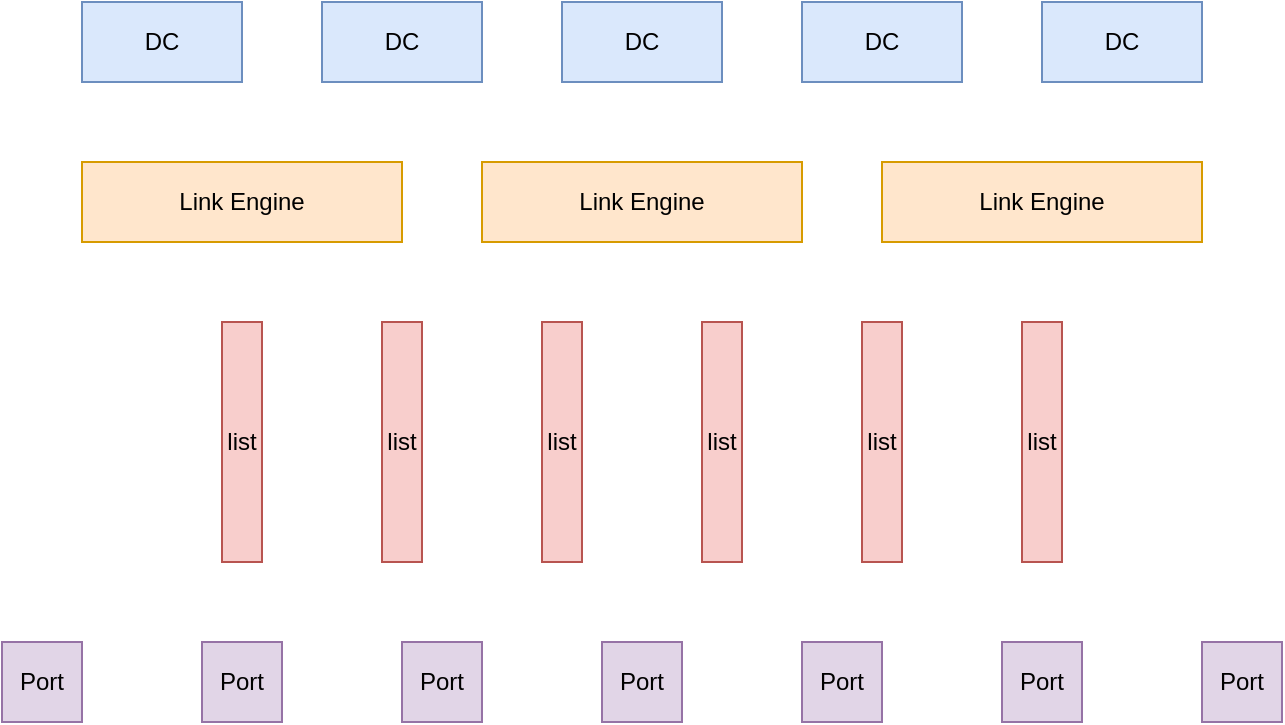 <mxfile version="22.1.18" type="github">
  <diagram name="Page-1" id="5WeUVMn1O78AhRES8oQm">
    <mxGraphModel dx="954" dy="606" grid="1" gridSize="10" guides="1" tooltips="1" connect="1" arrows="1" fold="1" page="1" pageScale="1" pageWidth="850" pageHeight="1100" math="0" shadow="0">
      <root>
        <mxCell id="0" />
        <mxCell id="1" parent="0" />
        <mxCell id="c1TxXu0FMnHBmZKHOQQI-1" value="DC" style="rounded=0;whiteSpace=wrap;html=1;fillColor=#dae8fc;strokeColor=#6c8ebf;" vertex="1" parent="1">
          <mxGeometry x="200" y="80" width="80" height="40" as="geometry" />
        </mxCell>
        <mxCell id="c1TxXu0FMnHBmZKHOQQI-2" value="DC" style="rounded=0;whiteSpace=wrap;html=1;fillColor=#dae8fc;strokeColor=#6c8ebf;" vertex="1" parent="1">
          <mxGeometry x="320" y="80" width="80" height="40" as="geometry" />
        </mxCell>
        <mxCell id="c1TxXu0FMnHBmZKHOQQI-3" value="DC" style="rounded=0;whiteSpace=wrap;html=1;fillColor=#dae8fc;strokeColor=#6c8ebf;" vertex="1" parent="1">
          <mxGeometry x="440" y="80" width="80" height="40" as="geometry" />
        </mxCell>
        <mxCell id="c1TxXu0FMnHBmZKHOQQI-4" value="DC" style="rounded=0;whiteSpace=wrap;html=1;fillColor=#dae8fc;strokeColor=#6c8ebf;" vertex="1" parent="1">
          <mxGeometry x="560" y="80" width="80" height="40" as="geometry" />
        </mxCell>
        <mxCell id="c1TxXu0FMnHBmZKHOQQI-5" value="Link Engine" style="rounded=0;whiteSpace=wrap;html=1;fillColor=#ffe6cc;strokeColor=#d79b00;" vertex="1" parent="1">
          <mxGeometry x="200" y="160" width="160" height="40" as="geometry" />
        </mxCell>
        <mxCell id="c1TxXu0FMnHBmZKHOQQI-6" value="Link Engine" style="rounded=0;whiteSpace=wrap;html=1;fillColor=#ffe6cc;strokeColor=#d79b00;" vertex="1" parent="1">
          <mxGeometry x="400" y="160" width="160" height="40" as="geometry" />
        </mxCell>
        <mxCell id="c1TxXu0FMnHBmZKHOQQI-7" value="Link Engine" style="rounded=0;whiteSpace=wrap;html=1;fillColor=#ffe6cc;strokeColor=#d79b00;" vertex="1" parent="1">
          <mxGeometry x="600" y="160" width="160" height="40" as="geometry" />
        </mxCell>
        <mxCell id="c1TxXu0FMnHBmZKHOQQI-8" value="DC" style="rounded=0;whiteSpace=wrap;html=1;fillColor=#dae8fc;strokeColor=#6c8ebf;" vertex="1" parent="1">
          <mxGeometry x="680" y="80" width="80" height="40" as="geometry" />
        </mxCell>
        <mxCell id="c1TxXu0FMnHBmZKHOQQI-9" value="list" style="rounded=0;whiteSpace=wrap;html=1;fillColor=#f8cecc;strokeColor=#b85450;" vertex="1" parent="1">
          <mxGeometry x="350" y="240" width="20" height="120" as="geometry" />
        </mxCell>
        <mxCell id="c1TxXu0FMnHBmZKHOQQI-10" value="list" style="rounded=0;whiteSpace=wrap;html=1;fillColor=#f8cecc;strokeColor=#b85450;" vertex="1" parent="1">
          <mxGeometry x="430" y="240" width="20" height="120" as="geometry" />
        </mxCell>
        <mxCell id="c1TxXu0FMnHBmZKHOQQI-11" value="list" style="rounded=0;whiteSpace=wrap;html=1;fillColor=#f8cecc;strokeColor=#b85450;" vertex="1" parent="1">
          <mxGeometry x="510" y="240" width="20" height="120" as="geometry" />
        </mxCell>
        <mxCell id="c1TxXu0FMnHBmZKHOQQI-12" value="list" style="rounded=0;whiteSpace=wrap;html=1;fillColor=#f8cecc;strokeColor=#b85450;" vertex="1" parent="1">
          <mxGeometry x="590" y="240" width="20" height="120" as="geometry" />
        </mxCell>
        <mxCell id="c1TxXu0FMnHBmZKHOQQI-13" value="list" style="rounded=0;whiteSpace=wrap;html=1;fillColor=#f8cecc;strokeColor=#b85450;" vertex="1" parent="1">
          <mxGeometry x="670" y="240" width="20" height="120" as="geometry" />
        </mxCell>
        <mxCell id="c1TxXu0FMnHBmZKHOQQI-14" value="Port" style="rounded=0;whiteSpace=wrap;html=1;fillColor=#e1d5e7;strokeColor=#9673a6;" vertex="1" parent="1">
          <mxGeometry x="260" y="400" width="40" height="40" as="geometry" />
        </mxCell>
        <mxCell id="c1TxXu0FMnHBmZKHOQQI-15" value="Port" style="rounded=0;whiteSpace=wrap;html=1;fillColor=#e1d5e7;strokeColor=#9673a6;" vertex="1" parent="1">
          <mxGeometry x="360" y="400" width="40" height="40" as="geometry" />
        </mxCell>
        <mxCell id="c1TxXu0FMnHBmZKHOQQI-16" value="Port" style="rounded=0;whiteSpace=wrap;html=1;fillColor=#e1d5e7;strokeColor=#9673a6;" vertex="1" parent="1">
          <mxGeometry x="460" y="400" width="40" height="40" as="geometry" />
        </mxCell>
        <mxCell id="c1TxXu0FMnHBmZKHOQQI-17" value="Port" style="rounded=0;whiteSpace=wrap;html=1;fillColor=#e1d5e7;strokeColor=#9673a6;" vertex="1" parent="1">
          <mxGeometry x="560" y="400" width="40" height="40" as="geometry" />
        </mxCell>
        <mxCell id="c1TxXu0FMnHBmZKHOQQI-18" value="Port" style="rounded=0;whiteSpace=wrap;html=1;fillColor=#e1d5e7;strokeColor=#9673a6;" vertex="1" parent="1">
          <mxGeometry x="660" y="400" width="40" height="40" as="geometry" />
        </mxCell>
        <mxCell id="c1TxXu0FMnHBmZKHOQQI-19" value="Port" style="rounded=0;whiteSpace=wrap;html=1;fillColor=#e1d5e7;strokeColor=#9673a6;" vertex="1" parent="1">
          <mxGeometry x="160" y="400" width="40" height="40" as="geometry" />
        </mxCell>
        <mxCell id="c1TxXu0FMnHBmZKHOQQI-20" value="Port" style="rounded=0;whiteSpace=wrap;html=1;fillColor=#e1d5e7;strokeColor=#9673a6;" vertex="1" parent="1">
          <mxGeometry x="760" y="400" width="40" height="40" as="geometry" />
        </mxCell>
        <mxCell id="c1TxXu0FMnHBmZKHOQQI-21" value="list" style="rounded=0;whiteSpace=wrap;html=1;fillColor=#f8cecc;strokeColor=#b85450;" vertex="1" parent="1">
          <mxGeometry x="270" y="240" width="20" height="120" as="geometry" />
        </mxCell>
      </root>
    </mxGraphModel>
  </diagram>
</mxfile>
